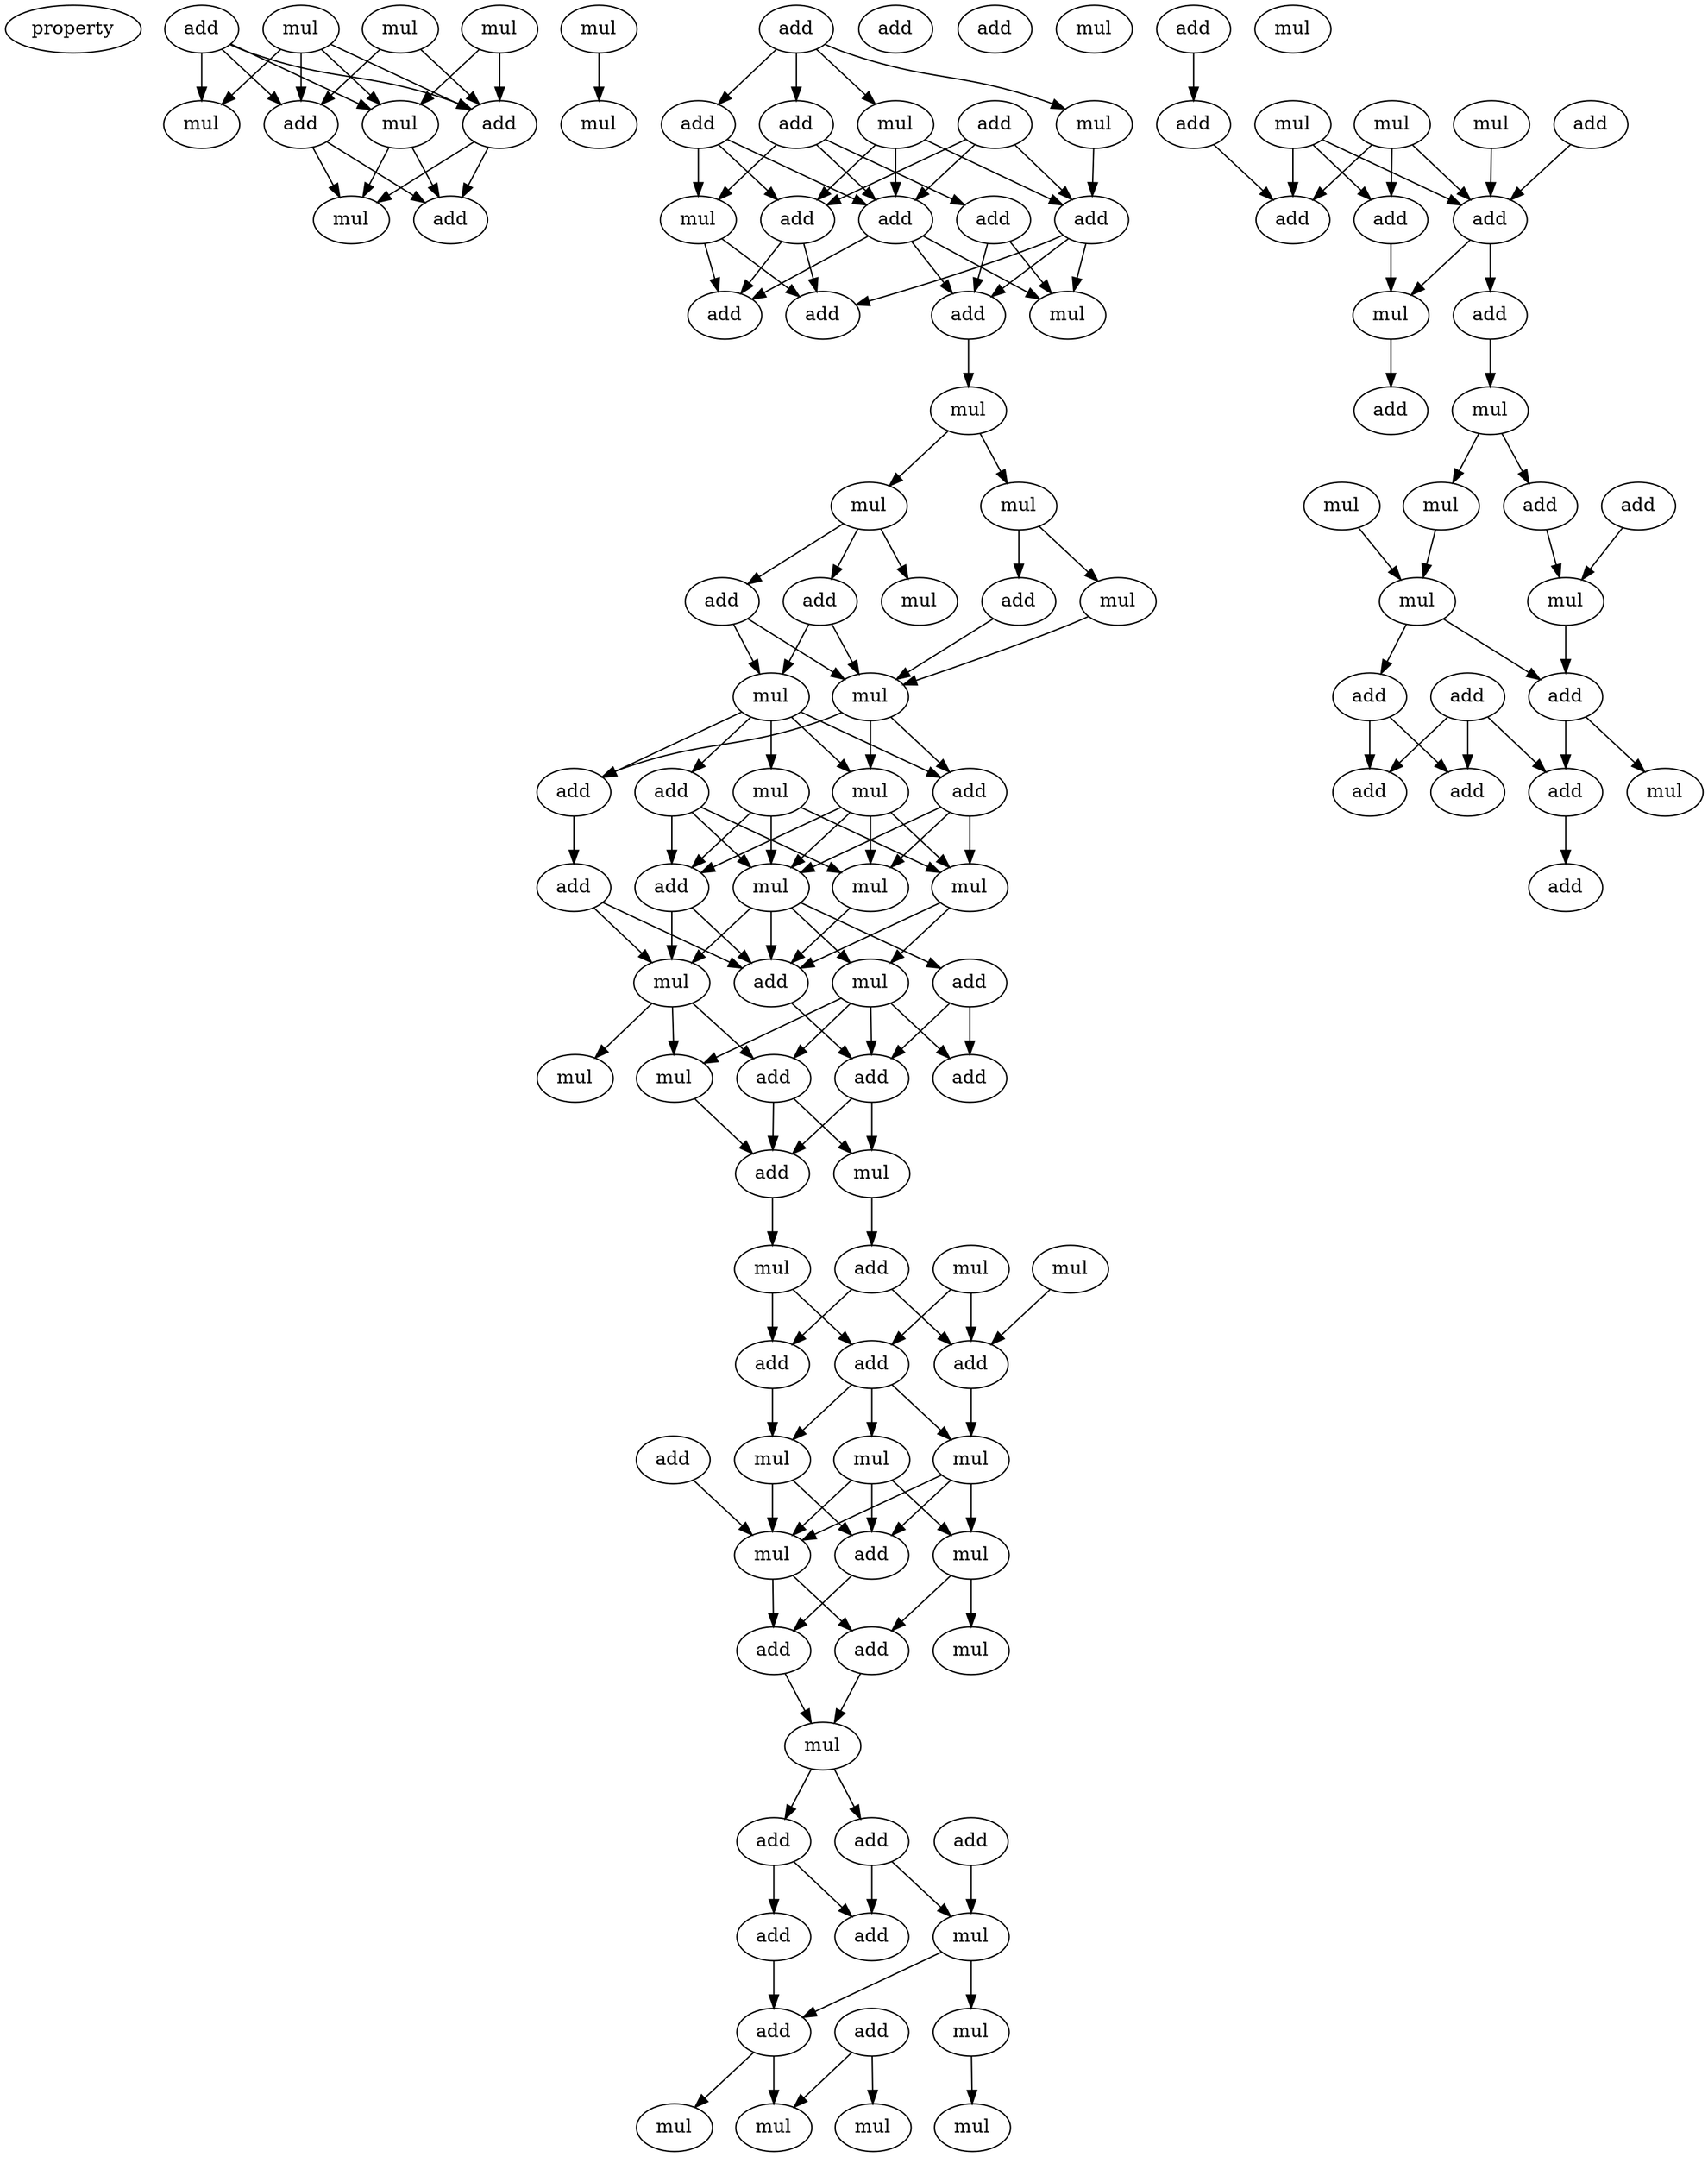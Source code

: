 digraph {
    node [fontcolor=black]
    property [mul=2,lf=1.2]
    0 [ label = mul ];
    1 [ label = add ];
    2 [ label = mul ];
    3 [ label = mul ];
    4 [ label = mul ];
    5 [ label = mul ];
    6 [ label = add ];
    7 [ label = add ];
    8 [ label = mul ];
    9 [ label = add ];
    10 [ label = mul ];
    11 [ label = mul ];
    12 [ label = add ];
    13 [ label = add ];
    14 [ label = add ];
    15 [ label = mul ];
    16 [ label = mul ];
    17 [ label = add ];
    18 [ label = mul ];
    19 [ label = add ];
    20 [ label = add ];
    21 [ label = add ];
    22 [ label = add ];
    23 [ label = add ];
    24 [ label = add ];
    25 [ label = add ];
    26 [ label = mul ];
    27 [ label = mul ];
    28 [ label = mul ];
    29 [ label = mul ];
    30 [ label = add ];
    31 [ label = add ];
    32 [ label = mul ];
    33 [ label = mul ];
    34 [ label = add ];
    35 [ label = mul ];
    36 [ label = mul ];
    37 [ label = mul ];
    38 [ label = add ];
    39 [ label = add ];
    40 [ label = add ];
    41 [ label = mul ];
    42 [ label = add ];
    43 [ label = mul ];
    44 [ label = add ];
    45 [ label = mul ];
    46 [ label = mul ];
    47 [ label = add ];
    48 [ label = add ];
    49 [ label = mul ];
    50 [ label = mul ];
    51 [ label = mul ];
    52 [ label = add ];
    53 [ label = add ];
    54 [ label = add ];
    55 [ label = mul ];
    56 [ label = add ];
    57 [ label = mul ];
    58 [ label = mul ];
    59 [ label = mul ];
    60 [ label = mul ];
    61 [ label = add ];
    62 [ label = add ];
    63 [ label = add ];
    64 [ label = add ];
    65 [ label = mul ];
    66 [ label = mul ];
    67 [ label = add ];
    68 [ label = mul ];
    69 [ label = mul ];
    70 [ label = mul ];
    71 [ label = add ];
    72 [ label = mul ];
    73 [ label = add ];
    74 [ label = add ];
    75 [ label = add ];
    76 [ label = add ];
    77 [ label = mul ];
    78 [ label = add ];
    79 [ label = mul ];
    80 [ label = add ];
    81 [ label = add ];
    82 [ label = add ];
    83 [ label = add ];
    84 [ label = mul ];
    85 [ label = mul ];
    86 [ label = add ];
    87 [ label = add ];
    88 [ label = mul ];
    89 [ label = mul ];
    90 [ label = mul ];
    91 [ label = mul ];
    92 [ label = add ];
    93 [ label = add ];
    94 [ label = mul ];
    95 [ label = mul ];
    96 [ label = mul ];
    97 [ label = add ];
    98 [ label = add ];
    99 [ label = add ];
    100 [ label = add ];
    101 [ label = mul ];
    102 [ label = add ];
    103 [ label = add ];
    104 [ label = mul ];
    105 [ label = add ];
    106 [ label = mul ];
    107 [ label = mul ];
    108 [ label = add ];
    109 [ label = mul ];
    110 [ label = mul ];
    111 [ label = add ];
    112 [ label = add ];
    113 [ label = add ];
    114 [ label = add ];
    115 [ label = add ];
    116 [ label = mul ];
    117 [ label = mul ];
    118 [ label = add ];
    119 [ label = add ];
    0 -> 4 [ name = 0 ];
    0 -> 5 [ name = 1 ];
    0 -> 6 [ name = 2 ];
    0 -> 7 [ name = 3 ];
    1 -> 4 [ name = 4 ];
    1 -> 5 [ name = 5 ];
    1 -> 6 [ name = 6 ];
    1 -> 7 [ name = 7 ];
    2 -> 6 [ name = 8 ];
    2 -> 7 [ name = 9 ];
    3 -> 5 [ name = 10 ];
    3 -> 6 [ name = 11 ];
    5 -> 8 [ name = 12 ];
    5 -> 9 [ name = 13 ];
    6 -> 8 [ name = 14 ];
    6 -> 9 [ name = 15 ];
    7 -> 8 [ name = 16 ];
    7 -> 9 [ name = 17 ];
    10 -> 11 [ name = 18 ];
    12 -> 13 [ name = 19 ];
    12 -> 14 [ name = 20 ];
    12 -> 15 [ name = 21 ];
    12 -> 16 [ name = 22 ];
    13 -> 18 [ name = 23 ];
    13 -> 20 [ name = 24 ];
    13 -> 21 [ name = 25 ];
    14 -> 18 [ name = 26 ];
    14 -> 19 [ name = 27 ];
    14 -> 21 [ name = 28 ];
    15 -> 19 [ name = 29 ];
    15 -> 21 [ name = 30 ];
    15 -> 22 [ name = 31 ];
    16 -> 22 [ name = 32 ];
    17 -> 19 [ name = 33 ];
    17 -> 21 [ name = 34 ];
    17 -> 22 [ name = 35 ];
    18 -> 24 [ name = 36 ];
    18 -> 25 [ name = 37 ];
    19 -> 24 [ name = 38 ];
    19 -> 25 [ name = 39 ];
    20 -> 23 [ name = 40 ];
    20 -> 26 [ name = 41 ];
    21 -> 23 [ name = 42 ];
    21 -> 24 [ name = 43 ];
    21 -> 26 [ name = 44 ];
    22 -> 23 [ name = 45 ];
    22 -> 25 [ name = 46 ];
    22 -> 26 [ name = 47 ];
    23 -> 27 [ name = 48 ];
    27 -> 28 [ name = 49 ];
    27 -> 29 [ name = 50 ];
    28 -> 30 [ name = 51 ];
    28 -> 33 [ name = 52 ];
    28 -> 34 [ name = 53 ];
    29 -> 31 [ name = 54 ];
    29 -> 32 [ name = 55 ];
    30 -> 35 [ name = 56 ];
    30 -> 36 [ name = 57 ];
    31 -> 36 [ name = 58 ];
    32 -> 36 [ name = 59 ];
    34 -> 35 [ name = 60 ];
    34 -> 36 [ name = 61 ];
    35 -> 37 [ name = 62 ];
    35 -> 38 [ name = 63 ];
    35 -> 39 [ name = 64 ];
    35 -> 40 [ name = 65 ];
    35 -> 41 [ name = 66 ];
    36 -> 37 [ name = 67 ];
    36 -> 39 [ name = 68 ];
    36 -> 40 [ name = 69 ];
    37 -> 43 [ name = 70 ];
    37 -> 44 [ name = 71 ];
    37 -> 45 [ name = 72 ];
    37 -> 46 [ name = 73 ];
    38 -> 43 [ name = 74 ];
    38 -> 44 [ name = 75 ];
    38 -> 45 [ name = 76 ];
    39 -> 43 [ name = 77 ];
    39 -> 45 [ name = 78 ];
    39 -> 46 [ name = 79 ];
    40 -> 42 [ name = 80 ];
    41 -> 43 [ name = 81 ];
    41 -> 44 [ name = 82 ];
    41 -> 46 [ name = 83 ];
    42 -> 47 [ name = 84 ];
    42 -> 49 [ name = 85 ];
    43 -> 47 [ name = 86 ];
    43 -> 48 [ name = 87 ];
    43 -> 49 [ name = 88 ];
    43 -> 50 [ name = 89 ];
    44 -> 47 [ name = 90 ];
    44 -> 49 [ name = 91 ];
    45 -> 47 [ name = 92 ];
    46 -> 47 [ name = 93 ];
    46 -> 50 [ name = 94 ];
    47 -> 53 [ name = 95 ];
    48 -> 52 [ name = 96 ];
    48 -> 53 [ name = 97 ];
    49 -> 51 [ name = 98 ];
    49 -> 54 [ name = 99 ];
    49 -> 55 [ name = 100 ];
    50 -> 51 [ name = 101 ];
    50 -> 52 [ name = 102 ];
    50 -> 53 [ name = 103 ];
    50 -> 54 [ name = 104 ];
    51 -> 56 [ name = 105 ];
    53 -> 56 [ name = 106 ];
    53 -> 57 [ name = 107 ];
    54 -> 56 [ name = 108 ];
    54 -> 57 [ name = 109 ];
    56 -> 58 [ name = 110 ];
    57 -> 61 [ name = 111 ];
    58 -> 62 [ name = 112 ];
    58 -> 64 [ name = 113 ];
    59 -> 63 [ name = 114 ];
    60 -> 62 [ name = 115 ];
    60 -> 63 [ name = 116 ];
    61 -> 63 [ name = 117 ];
    61 -> 64 [ name = 118 ];
    62 -> 65 [ name = 119 ];
    62 -> 66 [ name = 120 ];
    62 -> 68 [ name = 121 ];
    63 -> 66 [ name = 122 ];
    64 -> 65 [ name = 123 ];
    65 -> 69 [ name = 124 ];
    65 -> 71 [ name = 125 ];
    66 -> 69 [ name = 126 ];
    66 -> 70 [ name = 127 ];
    66 -> 71 [ name = 128 ];
    67 -> 69 [ name = 129 ];
    68 -> 69 [ name = 130 ];
    68 -> 70 [ name = 131 ];
    68 -> 71 [ name = 132 ];
    69 -> 75 [ name = 133 ];
    69 -> 76 [ name = 134 ];
    70 -> 72 [ name = 135 ];
    70 -> 75 [ name = 136 ];
    71 -> 76 [ name = 137 ];
    75 -> 77 [ name = 138 ];
    76 -> 77 [ name = 139 ];
    77 -> 80 [ name = 140 ];
    77 -> 81 [ name = 141 ];
    78 -> 84 [ name = 142 ];
    80 -> 82 [ name = 143 ];
    80 -> 84 [ name = 144 ];
    81 -> 82 [ name = 145 ];
    81 -> 83 [ name = 146 ];
    83 -> 86 [ name = 147 ];
    84 -> 85 [ name = 148 ];
    84 -> 86 [ name = 149 ];
    85 -> 91 [ name = 150 ];
    86 -> 89 [ name = 151 ];
    86 -> 90 [ name = 152 ];
    87 -> 88 [ name = 153 ];
    87 -> 90 [ name = 154 ];
    92 -> 97 [ name = 155 ];
    93 -> 98 [ name = 156 ];
    94 -> 98 [ name = 157 ];
    95 -> 98 [ name = 158 ];
    95 -> 99 [ name = 159 ];
    95 -> 100 [ name = 160 ];
    96 -> 98 [ name = 161 ];
    96 -> 99 [ name = 162 ];
    96 -> 100 [ name = 163 ];
    97 -> 99 [ name = 164 ];
    98 -> 101 [ name = 165 ];
    98 -> 102 [ name = 166 ];
    100 -> 101 [ name = 167 ];
    101 -> 103 [ name = 168 ];
    102 -> 104 [ name = 169 ];
    104 -> 105 [ name = 170 ];
    104 -> 107 [ name = 171 ];
    105 -> 110 [ name = 172 ];
    106 -> 109 [ name = 173 ];
    107 -> 109 [ name = 174 ];
    108 -> 110 [ name = 175 ];
    109 -> 112 [ name = 176 ];
    109 -> 113 [ name = 177 ];
    110 -> 113 [ name = 178 ];
    111 -> 114 [ name = 179 ];
    111 -> 115 [ name = 180 ];
    111 -> 118 [ name = 181 ];
    112 -> 114 [ name = 182 ];
    112 -> 115 [ name = 183 ];
    113 -> 117 [ name = 184 ];
    113 -> 118 [ name = 185 ];
    118 -> 119 [ name = 186 ];
}

